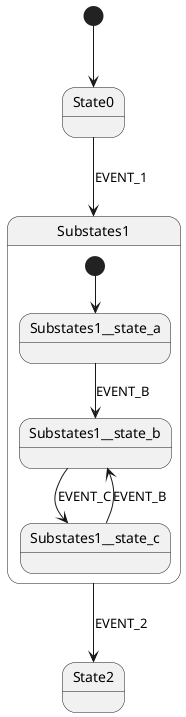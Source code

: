 @startuml

[*] --> State0
State0 --> Substates1: EVENT_1

state Substates1 {
    [*] --> Substates1__state_a
    Substates1__state_a --> Substates1__state_b: EVENT_B
    Substates1__state_b --> Substates1__state_c: EVENT_C
    Substates1__state_c --> Substates1__state_b: EVENT_B
}

Substates1 --> State2: EVENT_2

@enduml